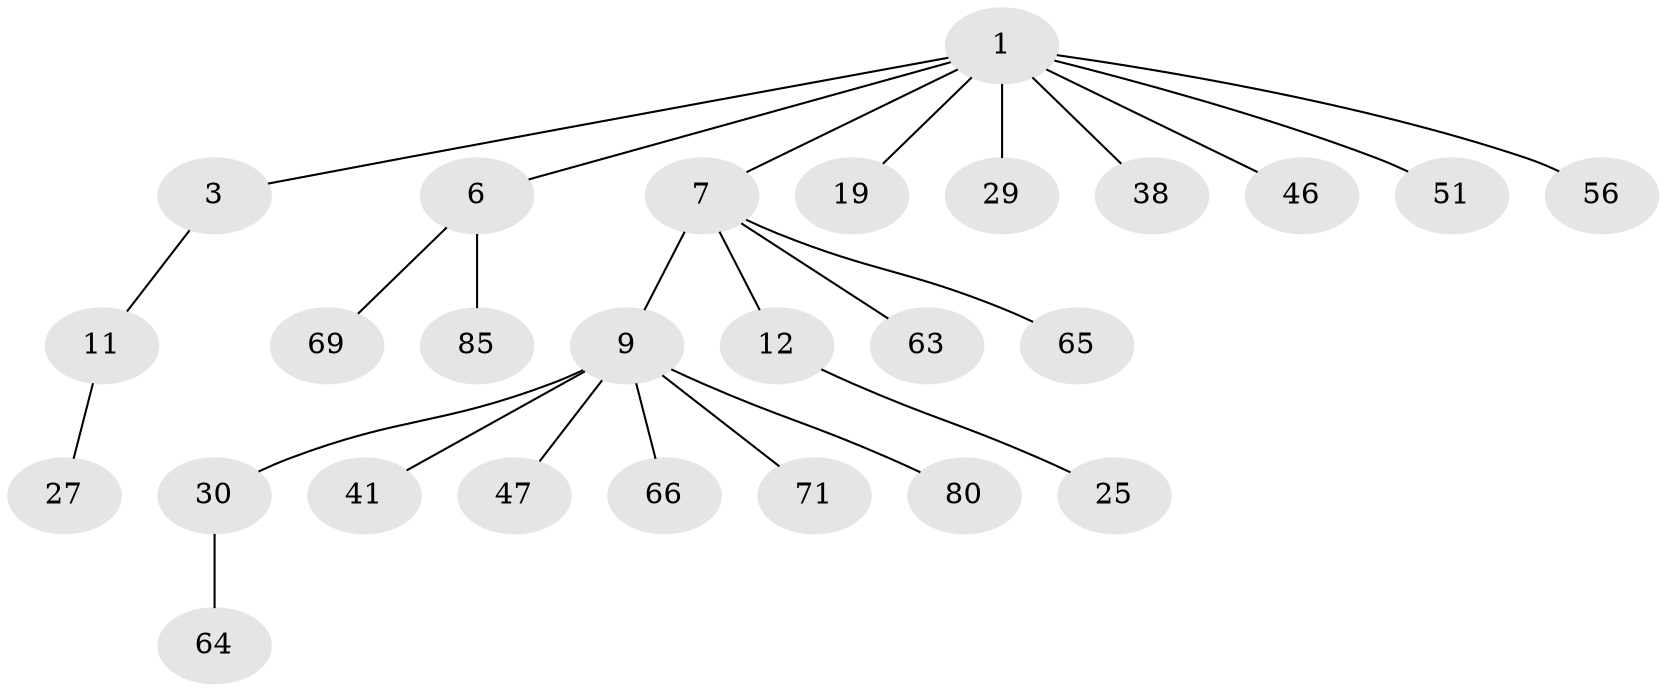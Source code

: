 // original degree distribution, {4: 0.10227272727272728, 5: 0.03409090909090909, 2: 0.25, 3: 0.11363636363636363, 6: 0.011363636363636364, 1: 0.48863636363636365}
// Generated by graph-tools (version 1.1) at 2025/19/03/04/25 18:19:08]
// undirected, 26 vertices, 25 edges
graph export_dot {
graph [start="1"]
  node [color=gray90,style=filled];
  1 [super="+4+2+13"];
  3 [super="+5+77+33"];
  6 [super="+44"];
  7 [super="+76+8"];
  9 [super="+31+72+28+23+14"];
  11 [super="+52+88+37"];
  12 [super="+26+34"];
  19 [super="+40+84+70"];
  25 [super="+55+67+74+75"];
  27;
  29 [super="+81"];
  30 [super="+39+57"];
  38 [super="+62"];
  41 [super="+54"];
  46;
  47 [super="+49"];
  51;
  56;
  63 [super="+83"];
  64;
  65;
  66 [super="+82"];
  69;
  71;
  80 [super="+87"];
  85;
  1 -- 46;
  1 -- 7;
  1 -- 38;
  1 -- 6;
  1 -- 3;
  1 -- 19;
  1 -- 51;
  1 -- 56;
  1 -- 29;
  3 -- 11;
  6 -- 69;
  6 -- 85;
  7 -- 12;
  7 -- 65;
  7 -- 63;
  7 -- 9;
  9 -- 71;
  9 -- 80;
  9 -- 66;
  9 -- 47;
  9 -- 30;
  9 -- 41;
  11 -- 27;
  12 -- 25;
  30 -- 64;
}
